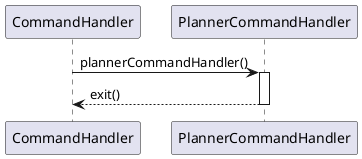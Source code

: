 @startuml
CommandHandler -> PlannerCommandHandler: plannerCommandHandler()
activate PlannerCommandHandler
PlannerCommandHandler-->CommandHandler: exit()
deactivate PlannerCommandHandler
@enduml